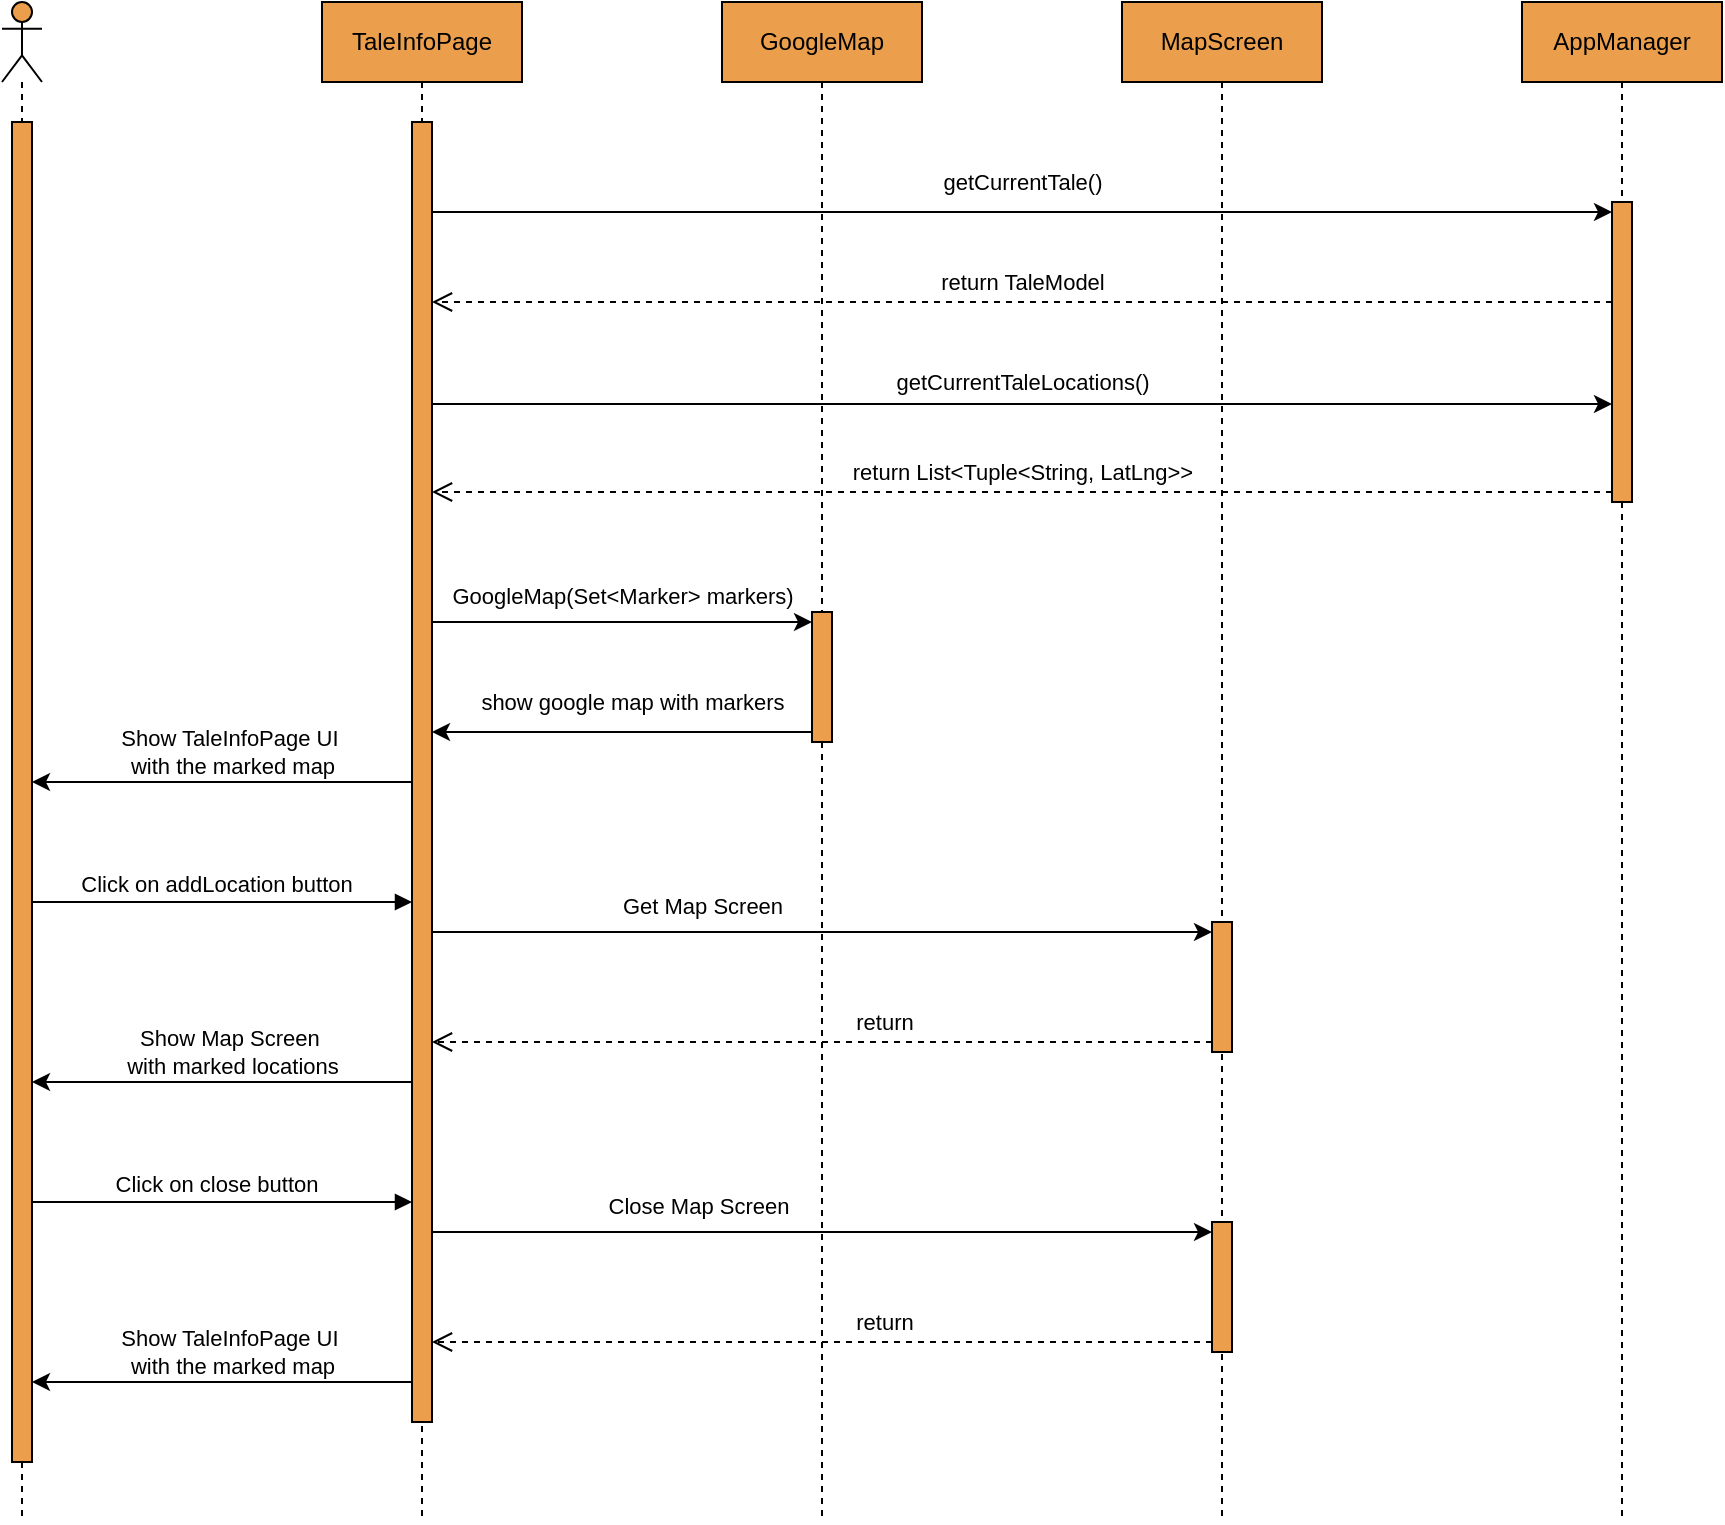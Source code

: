 <mxfile version="23.1.2" type="device">
  <diagram name="Page-1" id="2YBvvXClWsGukQMizWep">
    <mxGraphModel dx="1169" dy="893" grid="1" gridSize="10" guides="1" tooltips="1" connect="1" arrows="1" fold="1" page="1" pageScale="1" pageWidth="850" pageHeight="1100" math="0" shadow="0">
      <root>
        <mxCell id="0" />
        <mxCell id="1" parent="0" />
        <mxCell id="IcoIcNSvb0qneX0CgcXb-1" value="" style="shape=umlLifeline;perimeter=lifelinePerimeter;whiteSpace=wrap;html=1;container=1;dropTarget=0;collapsible=0;recursiveResize=0;outlineConnect=0;portConstraint=eastwest;newEdgeStyle={&quot;curved&quot;:0,&quot;rounded&quot;:0};participant=umlActor;fillColor=#eb9f4c;" vertex="1" parent="1">
          <mxGeometry x="30" y="120" width="20" height="760" as="geometry" />
        </mxCell>
        <mxCell id="IcoIcNSvb0qneX0CgcXb-2" value="" style="html=1;points=[[0,0,0,0,5],[0,1,0,0,-5],[1,0,0,0,5],[1,1,0,0,-5]];perimeter=orthogonalPerimeter;outlineConnect=0;targetShapes=umlLifeline;portConstraint=eastwest;newEdgeStyle={&quot;curved&quot;:0,&quot;rounded&quot;:0};strokeColor=default;fillColor=#eb9f4c;" vertex="1" parent="IcoIcNSvb0qneX0CgcXb-1">
          <mxGeometry x="5" y="60" width="10" height="670" as="geometry" />
        </mxCell>
        <mxCell id="IcoIcNSvb0qneX0CgcXb-3" value="TaleInfoPage" style="shape=umlLifeline;perimeter=lifelinePerimeter;whiteSpace=wrap;html=1;container=1;dropTarget=0;collapsible=0;recursiveResize=0;outlineConnect=0;portConstraint=eastwest;newEdgeStyle={&quot;curved&quot;:0,&quot;rounded&quot;:0};fillColor=#eb9f4c;" vertex="1" parent="1">
          <mxGeometry x="190" y="120" width="100" height="760" as="geometry" />
        </mxCell>
        <mxCell id="IcoIcNSvb0qneX0CgcXb-4" value="" style="html=1;points=[[0,0,0,0,5],[0,1,0,0,-5],[1,0,0,0,5],[1,1,0,0,-5]];perimeter=orthogonalPerimeter;outlineConnect=0;targetShapes=umlLifeline;portConstraint=eastwest;newEdgeStyle={&quot;curved&quot;:0,&quot;rounded&quot;:0};fillColor=#eb9f4c;" vertex="1" parent="IcoIcNSvb0qneX0CgcXb-3">
          <mxGeometry x="45" y="60" width="10" height="650" as="geometry" />
        </mxCell>
        <mxCell id="IcoIcNSvb0qneX0CgcXb-5" value="MapScreen" style="shape=umlLifeline;perimeter=lifelinePerimeter;whiteSpace=wrap;html=1;container=1;dropTarget=0;collapsible=0;recursiveResize=0;outlineConnect=0;portConstraint=eastwest;newEdgeStyle={&quot;curved&quot;:0,&quot;rounded&quot;:0};fillColor=#eb9f4c;" vertex="1" parent="1">
          <mxGeometry x="590" y="120" width="100" height="760" as="geometry" />
        </mxCell>
        <mxCell id="IcoIcNSvb0qneX0CgcXb-82" value="" style="html=1;points=[[0,0,0,0,5],[0,1,0,0,-5],[1,0,0,0,5],[1,1,0,0,-5]];perimeter=orthogonalPerimeter;outlineConnect=0;targetShapes=umlLifeline;portConstraint=eastwest;newEdgeStyle={&quot;curved&quot;:0,&quot;rounded&quot;:0};fillColor=#eb9f4c;" vertex="1" parent="IcoIcNSvb0qneX0CgcXb-5">
          <mxGeometry x="45" y="460" width="10" height="65" as="geometry" />
        </mxCell>
        <mxCell id="IcoIcNSvb0qneX0CgcXb-93" value="" style="html=1;points=[[0,0,0,0,5],[0,1,0,0,-5],[1,0,0,0,5],[1,1,0,0,-5]];perimeter=orthogonalPerimeter;outlineConnect=0;targetShapes=umlLifeline;portConstraint=eastwest;newEdgeStyle={&quot;curved&quot;:0,&quot;rounded&quot;:0};fillColor=#eb9f4c;" vertex="1" parent="IcoIcNSvb0qneX0CgcXb-5">
          <mxGeometry x="45" y="610" width="10" height="65" as="geometry" />
        </mxCell>
        <mxCell id="IcoIcNSvb0qneX0CgcXb-23" value="GoogleMap" style="shape=umlLifeline;perimeter=lifelinePerimeter;whiteSpace=wrap;html=1;container=1;dropTarget=0;collapsible=0;recursiveResize=0;outlineConnect=0;portConstraint=eastwest;newEdgeStyle={&quot;curved&quot;:0,&quot;rounded&quot;:0};fillColor=#eb9f4c;" vertex="1" parent="1">
          <mxGeometry x="390" y="120" width="100" height="760" as="geometry" />
        </mxCell>
        <mxCell id="IcoIcNSvb0qneX0CgcXb-76" value="" style="html=1;points=[[0,0,0,0,5],[0,1,0,0,-5],[1,0,0,0,5],[1,1,0,0,-5]];perimeter=orthogonalPerimeter;outlineConnect=0;targetShapes=umlLifeline;portConstraint=eastwest;newEdgeStyle={&quot;curved&quot;:0,&quot;rounded&quot;:0};fillColor=#eb9f4c;" vertex="1" parent="IcoIcNSvb0qneX0CgcXb-23">
          <mxGeometry x="45" y="305" width="10" height="65" as="geometry" />
        </mxCell>
        <mxCell id="IcoIcNSvb0qneX0CgcXb-61" style="edgeStyle=orthogonalEdgeStyle;rounded=0;orthogonalLoop=1;jettySize=auto;html=1;curved=0;entryX=0;entryY=0;entryDx=0;entryDy=5;entryPerimeter=0;" edge="1" parent="IcoIcNSvb0qneX0CgcXb-23" target="IcoIcNSvb0qneX0CgcXb-76">
          <mxGeometry relative="1" as="geometry">
            <mxPoint x="-145" y="310" as="sourcePoint" />
            <mxPoint x="50" y="325" as="targetPoint" />
            <Array as="points">
              <mxPoint x="-100" y="310" />
              <mxPoint x="-100" y="310" />
            </Array>
          </mxGeometry>
        </mxCell>
        <mxCell id="IcoIcNSvb0qneX0CgcXb-62" value="GoogleMap(Set&amp;lt;Marker&amp;gt; markers)" style="edgeLabel;html=1;align=center;verticalAlign=middle;resizable=0;points=[];" vertex="1" connectable="0" parent="IcoIcNSvb0qneX0CgcXb-61">
          <mxGeometry x="0.148" y="-1" relative="1" as="geometry">
            <mxPoint x="-14" y="-14" as="offset" />
          </mxGeometry>
        </mxCell>
        <mxCell id="IcoIcNSvb0qneX0CgcXb-27" value="AppManager" style="shape=umlLifeline;perimeter=lifelinePerimeter;whiteSpace=wrap;html=1;container=1;dropTarget=0;collapsible=0;recursiveResize=0;outlineConnect=0;portConstraint=eastwest;newEdgeStyle={&quot;curved&quot;:0,&quot;rounded&quot;:0};fillColor=#eb9f4c;" vertex="1" parent="1">
          <mxGeometry x="790" y="120" width="100" height="760" as="geometry" />
        </mxCell>
        <mxCell id="IcoIcNSvb0qneX0CgcXb-63" value="" style="html=1;points=[[0,0,0,0,5],[0,1,0,0,-5],[1,0,0,0,5],[1,1,0,0,-5]];perimeter=orthogonalPerimeter;outlineConnect=0;targetShapes=umlLifeline;portConstraint=eastwest;newEdgeStyle={&quot;curved&quot;:0,&quot;rounded&quot;:0};fillColor=#eb9f4c;" vertex="1" parent="IcoIcNSvb0qneX0CgcXb-27">
          <mxGeometry x="45" y="100" width="10" height="150" as="geometry" />
        </mxCell>
        <mxCell id="IcoIcNSvb0qneX0CgcXb-39" value="Click on addLocation button" style="html=1;verticalAlign=bottom;endArrow=block;curved=0;rounded=0;" edge="1" parent="1">
          <mxGeometry x="-0.027" relative="1" as="geometry">
            <mxPoint x="45" y="570" as="sourcePoint" />
            <mxPoint x="235" y="570" as="targetPoint" />
            <Array as="points">
              <mxPoint x="215" y="570" />
            </Array>
            <mxPoint as="offset" />
          </mxGeometry>
        </mxCell>
        <mxCell id="IcoIcNSvb0qneX0CgcXb-64" style="edgeStyle=orthogonalEdgeStyle;rounded=0;orthogonalLoop=1;jettySize=auto;html=1;curved=0;entryX=0;entryY=0;entryDx=0;entryDy=5;entryPerimeter=0;" edge="1" parent="1" source="IcoIcNSvb0qneX0CgcXb-4" target="IcoIcNSvb0qneX0CgcXb-63">
          <mxGeometry relative="1" as="geometry">
            <mxPoint x="250" y="230" as="sourcePoint" />
            <mxPoint x="435" y="225" as="targetPoint" />
            <Array as="points">
              <mxPoint x="450" y="225" />
              <mxPoint x="450" y="225" />
            </Array>
          </mxGeometry>
        </mxCell>
        <mxCell id="IcoIcNSvb0qneX0CgcXb-65" value="getCurrentTale()" style="edgeLabel;html=1;align=center;verticalAlign=middle;resizable=0;points=[];" vertex="1" connectable="0" parent="IcoIcNSvb0qneX0CgcXb-64">
          <mxGeometry x="0.148" y="-1" relative="1" as="geometry">
            <mxPoint x="-44" y="-16" as="offset" />
          </mxGeometry>
        </mxCell>
        <mxCell id="IcoIcNSvb0qneX0CgcXb-68" style="edgeStyle=orthogonalEdgeStyle;rounded=0;orthogonalLoop=1;jettySize=auto;html=1;curved=0;exitX=0;exitY=1;exitDx=0;exitDy=-5;exitPerimeter=0;" edge="1" parent="1" source="IcoIcNSvb0qneX0CgcXb-76" target="IcoIcNSvb0qneX0CgcXb-4">
          <mxGeometry relative="1" as="geometry">
            <mxPoint x="430" y="480" as="sourcePoint" />
            <mxPoint x="240" y="480" as="targetPoint" />
            <Array as="points">
              <mxPoint x="290" y="485" />
              <mxPoint x="290" y="485" />
            </Array>
          </mxGeometry>
        </mxCell>
        <mxCell id="IcoIcNSvb0qneX0CgcXb-69" value="show google map with markers" style="edgeLabel;html=1;align=center;verticalAlign=middle;resizable=0;points=[];" vertex="1" connectable="0" parent="IcoIcNSvb0qneX0CgcXb-68">
          <mxGeometry x="0.148" y="-1" relative="1" as="geometry">
            <mxPoint x="19" y="-14" as="offset" />
          </mxGeometry>
        </mxCell>
        <mxCell id="IcoIcNSvb0qneX0CgcXb-70" value="" style="html=1;verticalAlign=bottom;endArrow=open;dashed=1;endSize=8;curved=0;rounded=0;" edge="1" parent="1" source="IcoIcNSvb0qneX0CgcXb-63">
          <mxGeometry x="-0.002" relative="1" as="geometry">
            <mxPoint x="245" y="270" as="targetPoint" />
            <mxPoint x="950" y="270" as="sourcePoint" />
            <mxPoint as="offset" />
          </mxGeometry>
        </mxCell>
        <mxCell id="IcoIcNSvb0qneX0CgcXb-71" value="return TaleModel" style="edgeLabel;html=1;align=center;verticalAlign=middle;resizable=0;points=[];" vertex="1" connectable="0" parent="IcoIcNSvb0qneX0CgcXb-70">
          <mxGeometry x="-0.12" y="2" relative="1" as="geometry">
            <mxPoint x="-36" y="-12" as="offset" />
          </mxGeometry>
        </mxCell>
        <mxCell id="IcoIcNSvb0qneX0CgcXb-72" style="edgeStyle=orthogonalEdgeStyle;rounded=0;orthogonalLoop=1;jettySize=auto;html=1;curved=0;" edge="1" parent="1" target="IcoIcNSvb0qneX0CgcXb-63">
          <mxGeometry relative="1" as="geometry">
            <mxPoint x="245" y="320" as="sourcePoint" />
            <mxPoint x="1035" y="320" as="targetPoint" />
            <Array as="points">
              <mxPoint x="245" y="321" />
            </Array>
          </mxGeometry>
        </mxCell>
        <mxCell id="IcoIcNSvb0qneX0CgcXb-73" value="getCurrentTaleLocations()" style="edgeLabel;html=1;align=center;verticalAlign=middle;resizable=0;points=[];" vertex="1" connectable="0" parent="IcoIcNSvb0qneX0CgcXb-72">
          <mxGeometry x="0.148" y="-1" relative="1" as="geometry">
            <mxPoint x="-43" y="-12" as="offset" />
          </mxGeometry>
        </mxCell>
        <mxCell id="IcoIcNSvb0qneX0CgcXb-74" value="" style="html=1;verticalAlign=bottom;endArrow=open;dashed=1;endSize=8;curved=0;rounded=0;" edge="1" parent="1" source="IcoIcNSvb0qneX0CgcXb-63">
          <mxGeometry x="-0.002" relative="1" as="geometry">
            <mxPoint x="245" y="365" as="targetPoint" />
            <mxPoint x="1035" y="365" as="sourcePoint" />
            <mxPoint as="offset" />
          </mxGeometry>
        </mxCell>
        <mxCell id="IcoIcNSvb0qneX0CgcXb-75" value="return List&amp;lt;Tuple&amp;lt;String, LatLng&amp;gt;&amp;gt;" style="edgeLabel;html=1;align=center;verticalAlign=middle;resizable=0;points=[];" vertex="1" connectable="0" parent="IcoIcNSvb0qneX0CgcXb-74">
          <mxGeometry x="-0.12" y="2" relative="1" as="geometry">
            <mxPoint x="-36" y="-12" as="offset" />
          </mxGeometry>
        </mxCell>
        <mxCell id="IcoIcNSvb0qneX0CgcXb-79" style="edgeStyle=orthogonalEdgeStyle;rounded=0;orthogonalLoop=1;jettySize=auto;html=1;curved=0;" edge="1" parent="1">
          <mxGeometry relative="1" as="geometry">
            <mxPoint x="235" y="510.0" as="sourcePoint" />
            <mxPoint x="45" y="510.0" as="targetPoint" />
            <Array as="points">
              <mxPoint x="190" y="510" />
              <mxPoint x="190" y="510" />
            </Array>
          </mxGeometry>
        </mxCell>
        <mxCell id="IcoIcNSvb0qneX0CgcXb-80" value="Show TaleInfoPage UI&amp;nbsp;&lt;br&gt;with the marked map" style="edgeLabel;html=1;align=center;verticalAlign=middle;resizable=0;points=[];" vertex="1" connectable="0" parent="IcoIcNSvb0qneX0CgcXb-79">
          <mxGeometry x="0.148" y="-1" relative="1" as="geometry">
            <mxPoint x="19" y="-14" as="offset" />
          </mxGeometry>
        </mxCell>
        <mxCell id="IcoIcNSvb0qneX0CgcXb-87" style="edgeStyle=orthogonalEdgeStyle;rounded=0;orthogonalLoop=1;jettySize=auto;html=1;curved=0;entryX=0;entryY=0;entryDx=0;entryDy=5;entryPerimeter=0;" edge="1" parent="1" target="IcoIcNSvb0qneX0CgcXb-82">
          <mxGeometry relative="1" as="geometry">
            <mxPoint x="245.0" y="585" as="sourcePoint" />
            <mxPoint x="440" y="590" as="targetPoint" />
            <Array as="points">
              <mxPoint x="440" y="585" />
              <mxPoint x="440" y="585" />
            </Array>
          </mxGeometry>
        </mxCell>
        <mxCell id="IcoIcNSvb0qneX0CgcXb-88" value="Get Map Screen" style="edgeLabel;html=1;align=center;verticalAlign=middle;resizable=0;points=[];" vertex="1" connectable="0" parent="IcoIcNSvb0qneX0CgcXb-87">
          <mxGeometry x="0.148" y="-1" relative="1" as="geometry">
            <mxPoint x="-89" y="-14" as="offset" />
          </mxGeometry>
        </mxCell>
        <mxCell id="IcoIcNSvb0qneX0CgcXb-89" value="" style="html=1;verticalAlign=bottom;endArrow=open;dashed=1;endSize=8;curved=0;rounded=0;exitX=0;exitY=1;exitDx=0;exitDy=-5;exitPerimeter=0;" edge="1" parent="1" source="IcoIcNSvb0qneX0CgcXb-82">
          <mxGeometry x="-0.002" relative="1" as="geometry">
            <mxPoint x="245.0" y="640" as="targetPoint" />
            <mxPoint x="940" y="650" as="sourcePoint" />
            <mxPoint as="offset" />
          </mxGeometry>
        </mxCell>
        <mxCell id="IcoIcNSvb0qneX0CgcXb-90" value="return" style="edgeLabel;html=1;align=center;verticalAlign=middle;resizable=0;points=[];" vertex="1" connectable="0" parent="IcoIcNSvb0qneX0CgcXb-89">
          <mxGeometry x="-0.12" y="2" relative="1" as="geometry">
            <mxPoint x="7" y="-12" as="offset" />
          </mxGeometry>
        </mxCell>
        <mxCell id="IcoIcNSvb0qneX0CgcXb-91" style="edgeStyle=orthogonalEdgeStyle;rounded=0;orthogonalLoop=1;jettySize=auto;html=1;curved=0;" edge="1" parent="1">
          <mxGeometry relative="1" as="geometry">
            <mxPoint x="235" y="660" as="sourcePoint" />
            <mxPoint x="45" y="660" as="targetPoint" />
            <Array as="points">
              <mxPoint x="190" y="660" />
              <mxPoint x="190" y="660" />
            </Array>
          </mxGeometry>
        </mxCell>
        <mxCell id="IcoIcNSvb0qneX0CgcXb-92" value="Show Map Screen&amp;nbsp;&lt;br&gt;with marked locations" style="edgeLabel;html=1;align=center;verticalAlign=middle;resizable=0;points=[];" vertex="1" connectable="0" parent="IcoIcNSvb0qneX0CgcXb-91">
          <mxGeometry x="0.148" y="-1" relative="1" as="geometry">
            <mxPoint x="19" y="-14" as="offset" />
          </mxGeometry>
        </mxCell>
        <mxCell id="IcoIcNSvb0qneX0CgcXb-94" value="Click on close button" style="html=1;verticalAlign=bottom;endArrow=block;curved=0;rounded=0;" edge="1" parent="1" source="IcoIcNSvb0qneX0CgcXb-2" target="IcoIcNSvb0qneX0CgcXb-4">
          <mxGeometry x="-0.027" relative="1" as="geometry">
            <mxPoint x="40" y="720" as="sourcePoint" />
            <mxPoint x="230" y="720" as="targetPoint" />
            <Array as="points">
              <mxPoint x="210" y="720" />
            </Array>
            <mxPoint as="offset" />
          </mxGeometry>
        </mxCell>
        <mxCell id="IcoIcNSvb0qneX0CgcXb-95" style="edgeStyle=orthogonalEdgeStyle;rounded=0;orthogonalLoop=1;jettySize=auto;html=1;curved=0;entryX=0;entryY=0;entryDx=0;entryDy=5;entryPerimeter=0;" edge="1" parent="1" target="IcoIcNSvb0qneX0CgcXb-93">
          <mxGeometry relative="1" as="geometry">
            <mxPoint x="245.0" y="740" as="sourcePoint" />
            <mxPoint x="635" y="740" as="targetPoint" />
            <Array as="points">
              <mxPoint x="245" y="735" />
            </Array>
          </mxGeometry>
        </mxCell>
        <mxCell id="IcoIcNSvb0qneX0CgcXb-96" value="Close Map Screen" style="edgeLabel;html=1;align=center;verticalAlign=middle;resizable=0;points=[];" vertex="1" connectable="0" parent="IcoIcNSvb0qneX0CgcXb-95">
          <mxGeometry x="0.148" y="-1" relative="1" as="geometry">
            <mxPoint x="-89" y="-14" as="offset" />
          </mxGeometry>
        </mxCell>
        <mxCell id="IcoIcNSvb0qneX0CgcXb-99" value="" style="html=1;verticalAlign=bottom;endArrow=open;dashed=1;endSize=8;curved=0;rounded=0;exitX=0;exitY=1;exitDx=0;exitDy=-5;exitPerimeter=0;" edge="1" parent="1">
          <mxGeometry x="-0.002" relative="1" as="geometry">
            <mxPoint x="245.0" y="790" as="targetPoint" />
            <mxPoint x="635" y="790" as="sourcePoint" />
            <mxPoint as="offset" />
          </mxGeometry>
        </mxCell>
        <mxCell id="IcoIcNSvb0qneX0CgcXb-100" value="return" style="edgeLabel;html=1;align=center;verticalAlign=middle;resizable=0;points=[];" vertex="1" connectable="0" parent="IcoIcNSvb0qneX0CgcXb-99">
          <mxGeometry x="-0.12" y="2" relative="1" as="geometry">
            <mxPoint x="7" y="-12" as="offset" />
          </mxGeometry>
        </mxCell>
        <mxCell id="IcoIcNSvb0qneX0CgcXb-101" style="edgeStyle=orthogonalEdgeStyle;rounded=0;orthogonalLoop=1;jettySize=auto;html=1;curved=0;" edge="1" parent="1">
          <mxGeometry relative="1" as="geometry">
            <mxPoint x="235" y="810" as="sourcePoint" />
            <mxPoint x="45" y="810" as="targetPoint" />
            <Array as="points">
              <mxPoint x="90" y="810" />
              <mxPoint x="90" y="810" />
            </Array>
          </mxGeometry>
        </mxCell>
        <mxCell id="IcoIcNSvb0qneX0CgcXb-102" value="Show TaleInfoPage UI&amp;nbsp;&lt;br&gt;with the marked map" style="edgeLabel;html=1;align=center;verticalAlign=middle;resizable=0;points=[];" vertex="1" connectable="0" parent="IcoIcNSvb0qneX0CgcXb-101">
          <mxGeometry x="0.148" y="-1" relative="1" as="geometry">
            <mxPoint x="19" y="-14" as="offset" />
          </mxGeometry>
        </mxCell>
      </root>
    </mxGraphModel>
  </diagram>
</mxfile>

